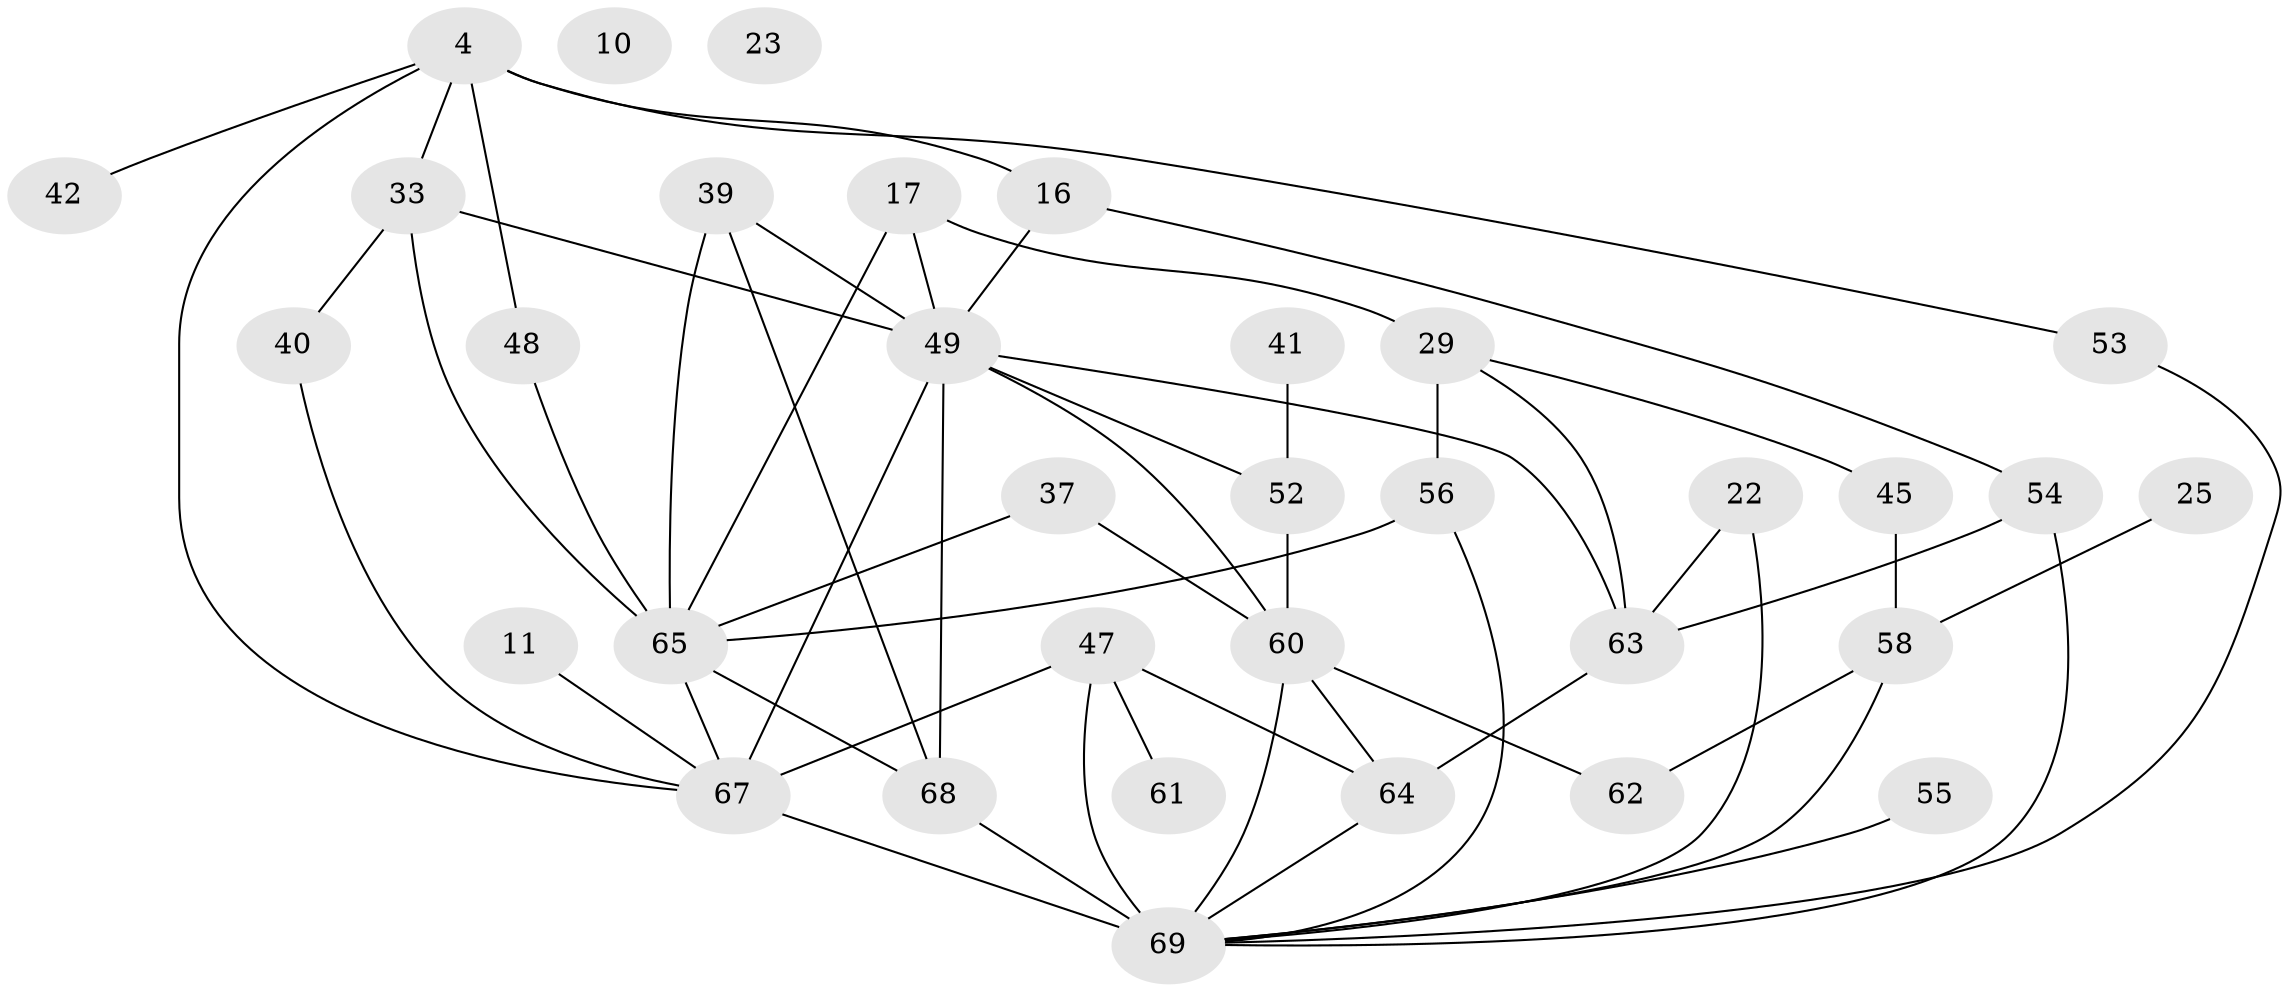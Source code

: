 // original degree distribution, {2: 0.2608695652173913, 3: 0.18840579710144928, 8: 0.028985507246376812, 5: 0.14492753623188406, 4: 0.18840579710144928, 0: 0.028985507246376812, 1: 0.08695652173913043, 6: 0.057971014492753624, 7: 0.014492753623188406}
// Generated by graph-tools (version 1.1) at 2025/40/03/09/25 04:40:09]
// undirected, 34 vertices, 57 edges
graph export_dot {
graph [start="1"]
  node [color=gray90,style=filled];
  4;
  10;
  11;
  16;
  17;
  22;
  23;
  25;
  29 [super="+18"];
  33 [super="+3+2+9"];
  37;
  39;
  40;
  41 [super="+19"];
  42;
  45 [super="+44"];
  47 [super="+38"];
  48;
  49 [super="+15+21"];
  52;
  53 [super="+27"];
  54;
  55;
  56;
  58 [super="+14"];
  60 [super="+46+57"];
  61;
  62;
  63 [super="+12"];
  64 [super="+30"];
  65 [super="+34+59+43"];
  67 [super="+32"];
  68 [super="+5+28"];
  69 [super="+35+66+51"];
  4 -- 16;
  4 -- 42;
  4 -- 48;
  4 -- 53 [weight=2];
  4 -- 67;
  4 -- 33 [weight=2];
  11 -- 67;
  16 -- 54;
  16 -- 49;
  17 -- 29 [weight=2];
  17 -- 49;
  17 -- 65 [weight=2];
  22 -- 63;
  22 -- 69;
  25 -- 58;
  29 -- 45;
  29 -- 56;
  29 -- 63;
  33 -- 40;
  33 -- 49;
  33 -- 65;
  37 -- 60;
  37 -- 65;
  39 -- 65 [weight=2];
  39 -- 68;
  39 -- 49 [weight=2];
  40 -- 67;
  41 -- 52;
  45 -- 58 [weight=2];
  47 -- 61;
  47 -- 67;
  47 -- 64;
  47 -- 69;
  48 -- 65;
  49 -- 52 [weight=2];
  49 -- 67 [weight=2];
  49 -- 60 [weight=2];
  49 -- 63;
  49 -- 68 [weight=2];
  52 -- 60;
  53 -- 69 [weight=2];
  54 -- 63 [weight=2];
  54 -- 69;
  55 -- 69;
  56 -- 65;
  56 -- 69;
  58 -- 62;
  58 -- 69;
  60 -- 64 [weight=3];
  60 -- 62;
  60 -- 69;
  63 -- 64 [weight=2];
  64 -- 69;
  65 -- 67 [weight=2];
  65 -- 68;
  67 -- 69 [weight=2];
  68 -- 69 [weight=6];
}
